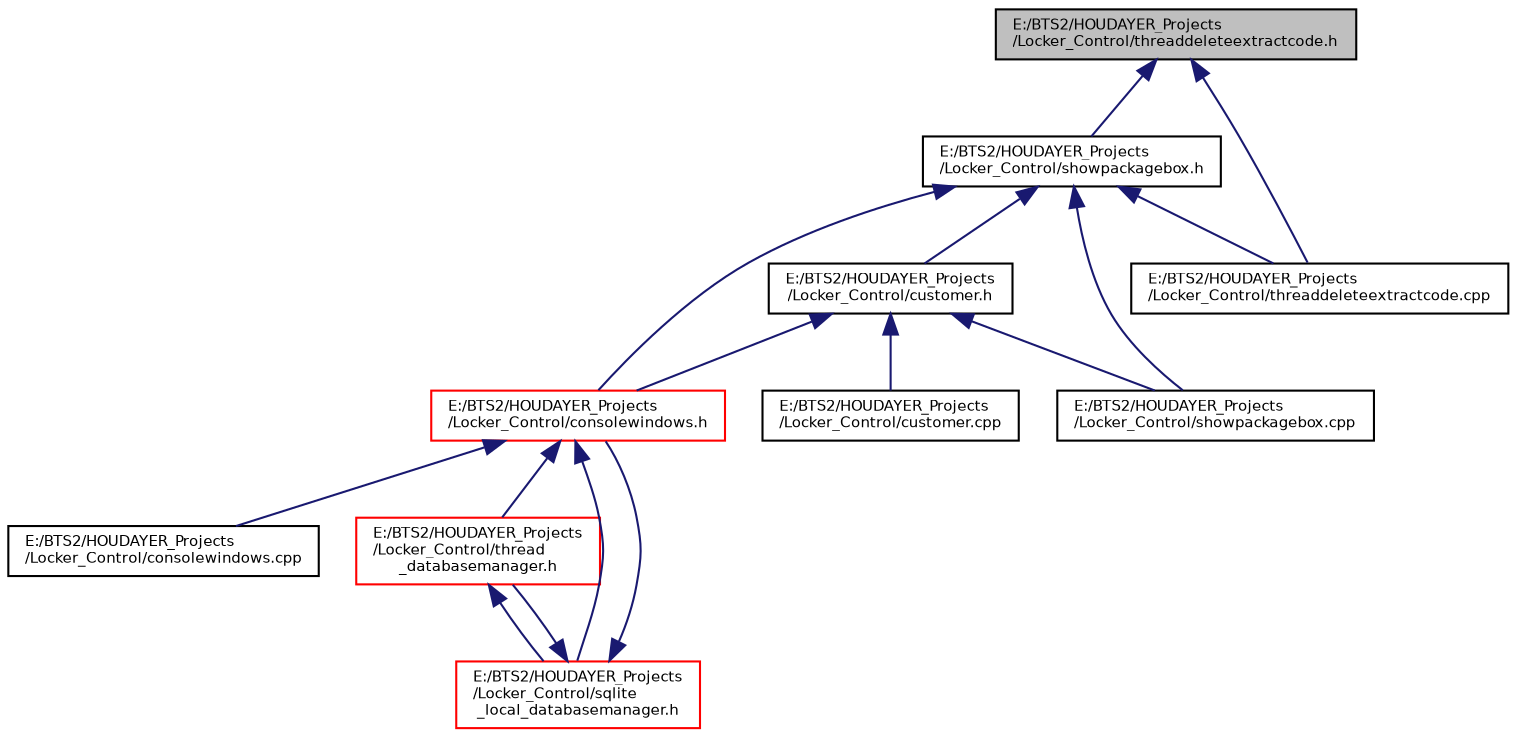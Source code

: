 digraph "E:/BTS2/HOUDAYER_Projects/Locker_Control/threaddeleteextractcode.h"
{
 // INTERACTIVE_SVG=YES
  bgcolor="transparent";
  edge [fontname="Helvetica",fontsize="7",labelfontname="Helvetica",labelfontsize="7"];
  node [fontname="Helvetica",fontsize="7",shape=record];
  Node1 [label="E:/BTS2/HOUDAYER_Projects\l/Locker_Control/threaddeleteextractcode.h",height=0.2,width=0.4,color="black", fillcolor="grey75", style="filled", fontcolor="black"];
  Node1 -> Node2 [dir="back",color="midnightblue",fontsize="7",style="solid",fontname="Helvetica"];
  Node2 [label="E:/BTS2/HOUDAYER_Projects\l/Locker_Control/showpackagebox.h",height=0.2,width=0.4,color="black",URL="$showpackagebox_8h.html"];
  Node2 -> Node3 [dir="back",color="midnightblue",fontsize="7",style="solid",fontname="Helvetica"];
  Node3 [label="E:/BTS2/HOUDAYER_Projects\l/Locker_Control/customer.h",height=0.2,width=0.4,color="black",URL="$customer_8h.html"];
  Node3 -> Node4 [dir="back",color="midnightblue",fontsize="7",style="solid",fontname="Helvetica"];
  Node4 [label="E:/BTS2/HOUDAYER_Projects\l/Locker_Control/consolewindows.h",height=0.2,width=0.4,color="red",URL="$consolewindows_8h.html"];
  Node4 -> Node5 [dir="back",color="midnightblue",fontsize="7",style="solid",fontname="Helvetica"];
  Node5 [label="E:/BTS2/HOUDAYER_Projects\l/Locker_Control/consolewindows.cpp",height=0.2,width=0.4,color="black",URL="$consolewindows_8cpp.html"];
  Node4 -> Node6 [dir="back",color="midnightblue",fontsize="7",style="solid",fontname="Helvetica"];
  Node6 [label="E:/BTS2/HOUDAYER_Projects\l/Locker_Control/thread\l_databasemanager.h",height=0.2,width=0.4,color="red",URL="$thread__databasemanager_8h.html"];
  Node6 -> Node7 [dir="back",color="midnightblue",fontsize="7",style="solid",fontname="Helvetica"];
  Node7 [label="E:/BTS2/HOUDAYER_Projects\l/Locker_Control/sqlite\l_local_databasemanager.h",height=0.2,width=0.4,color="red",URL="$sqlite__local__databasemanager_8h.html"];
  Node7 -> Node4 [dir="back",color="midnightblue",fontsize="7",style="solid",fontname="Helvetica"];
  Node7 -> Node6 [dir="back",color="midnightblue",fontsize="7",style="solid",fontname="Helvetica"];
  Node4 -> Node7 [dir="back",color="midnightblue",fontsize="7",style="solid",fontname="Helvetica"];
  Node3 -> Node8 [dir="back",color="midnightblue",fontsize="7",style="solid",fontname="Helvetica"];
  Node8 [label="E:/BTS2/HOUDAYER_Projects\l/Locker_Control/customer.cpp",height=0.2,width=0.4,color="black",URL="$customer_8cpp.html"];
  Node3 -> Node9 [dir="back",color="midnightblue",fontsize="7",style="solid",fontname="Helvetica"];
  Node9 [label="E:/BTS2/HOUDAYER_Projects\l/Locker_Control/showpackagebox.cpp",height=0.2,width=0.4,color="black",URL="$showpackagebox_8cpp.html"];
  Node2 -> Node4 [dir="back",color="midnightblue",fontsize="7",style="solid",fontname="Helvetica"];
  Node2 -> Node9 [dir="back",color="midnightblue",fontsize="7",style="solid",fontname="Helvetica"];
  Node2 -> Node10 [dir="back",color="midnightblue",fontsize="7",style="solid",fontname="Helvetica"];
  Node10 [label="E:/BTS2/HOUDAYER_Projects\l/Locker_Control/threaddeleteextractcode.cpp",height=0.2,width=0.4,color="black",URL="$threaddeleteextractcode_8cpp.html"];
  Node1 -> Node10 [dir="back",color="midnightblue",fontsize="7",style="solid",fontname="Helvetica"];
}

